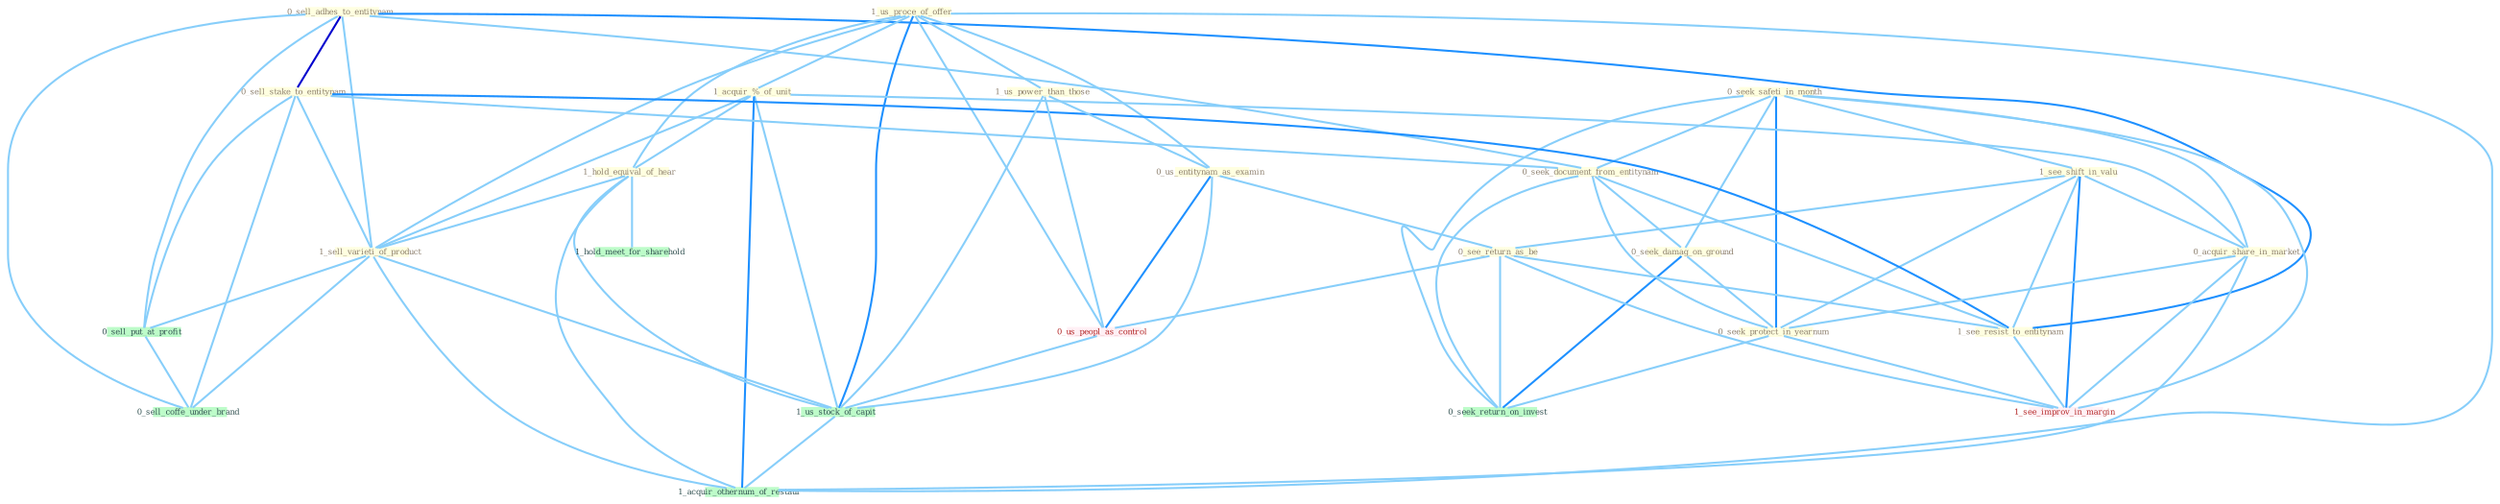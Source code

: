 Graph G{ 
    node
    [shape=polygon,style=filled,width=.5,height=.06,color="#BDFCC9",fixedsize=true,fontsize=4,
    fontcolor="#2f4f4f"];
    {node
    [color="#ffffe0", fontcolor="#8b7d6b"] "0_sell_adhes_to_entitynam " "0_seek_safeti_in_month " "1_us_proce_of_offer " "1_see_shift_in_valu " "1_acquir_%_of_unit " "0_sell_stake_to_entitynam " "1_hold_equival_of_hear " "1_sell_varieti_of_product " "0_seek_document_from_entitynam " "1_us_power_than_those " "0_seek_damag_on_ground " "0_acquir_share_in_market " "0_us_entitynam_as_examin " "0_see_return_as_be " "0_seek_protect_in_yearnum " "1_see_resist_to_entitynam "}
{node [color="#fff0f5", fontcolor="#b22222"] "0_us_peopl_as_control " "1_see_improv_in_margin "}
edge [color="#B0E2FF"];

	"0_sell_adhes_to_entitynam " -- "0_sell_stake_to_entitynam " [w="3", color="#0000cd" , len=0.6];
	"0_sell_adhes_to_entitynam " -- "1_sell_varieti_of_product " [w="1", color="#87cefa" ];
	"0_sell_adhes_to_entitynam " -- "0_seek_document_from_entitynam " [w="1", color="#87cefa" ];
	"0_sell_adhes_to_entitynam " -- "1_see_resist_to_entitynam " [w="2", color="#1e90ff" , len=0.8];
	"0_sell_adhes_to_entitynam " -- "0_sell_put_at_profit " [w="1", color="#87cefa" ];
	"0_sell_adhes_to_entitynam " -- "0_sell_coffe_under_brand " [w="1", color="#87cefa" ];
	"0_seek_safeti_in_month " -- "1_see_shift_in_valu " [w="1", color="#87cefa" ];
	"0_seek_safeti_in_month " -- "0_seek_document_from_entitynam " [w="1", color="#87cefa" ];
	"0_seek_safeti_in_month " -- "0_seek_damag_on_ground " [w="1", color="#87cefa" ];
	"0_seek_safeti_in_month " -- "0_acquir_share_in_market " [w="1", color="#87cefa" ];
	"0_seek_safeti_in_month " -- "0_seek_protect_in_yearnum " [w="2", color="#1e90ff" , len=0.8];
	"0_seek_safeti_in_month " -- "0_seek_return_on_invest " [w="1", color="#87cefa" ];
	"0_seek_safeti_in_month " -- "1_see_improv_in_margin " [w="1", color="#87cefa" ];
	"1_us_proce_of_offer " -- "1_acquir_%_of_unit " [w="1", color="#87cefa" ];
	"1_us_proce_of_offer " -- "1_hold_equival_of_hear " [w="1", color="#87cefa" ];
	"1_us_proce_of_offer " -- "1_sell_varieti_of_product " [w="1", color="#87cefa" ];
	"1_us_proce_of_offer " -- "1_us_power_than_those " [w="1", color="#87cefa" ];
	"1_us_proce_of_offer " -- "0_us_entitynam_as_examin " [w="1", color="#87cefa" ];
	"1_us_proce_of_offer " -- "0_us_peopl_as_control " [w="1", color="#87cefa" ];
	"1_us_proce_of_offer " -- "1_us_stock_of_capit " [w="2", color="#1e90ff" , len=0.8];
	"1_us_proce_of_offer " -- "1_acquir_othernum_of_restaur " [w="1", color="#87cefa" ];
	"1_see_shift_in_valu " -- "0_acquir_share_in_market " [w="1", color="#87cefa" ];
	"1_see_shift_in_valu " -- "0_see_return_as_be " [w="1", color="#87cefa" ];
	"1_see_shift_in_valu " -- "0_seek_protect_in_yearnum " [w="1", color="#87cefa" ];
	"1_see_shift_in_valu " -- "1_see_resist_to_entitynam " [w="1", color="#87cefa" ];
	"1_see_shift_in_valu " -- "1_see_improv_in_margin " [w="2", color="#1e90ff" , len=0.8];
	"1_acquir_%_of_unit " -- "1_hold_equival_of_hear " [w="1", color="#87cefa" ];
	"1_acquir_%_of_unit " -- "1_sell_varieti_of_product " [w="1", color="#87cefa" ];
	"1_acquir_%_of_unit " -- "0_acquir_share_in_market " [w="1", color="#87cefa" ];
	"1_acquir_%_of_unit " -- "1_us_stock_of_capit " [w="1", color="#87cefa" ];
	"1_acquir_%_of_unit " -- "1_acquir_othernum_of_restaur " [w="2", color="#1e90ff" , len=0.8];
	"0_sell_stake_to_entitynam " -- "1_sell_varieti_of_product " [w="1", color="#87cefa" ];
	"0_sell_stake_to_entitynam " -- "0_seek_document_from_entitynam " [w="1", color="#87cefa" ];
	"0_sell_stake_to_entitynam " -- "1_see_resist_to_entitynam " [w="2", color="#1e90ff" , len=0.8];
	"0_sell_stake_to_entitynam " -- "0_sell_put_at_profit " [w="1", color="#87cefa" ];
	"0_sell_stake_to_entitynam " -- "0_sell_coffe_under_brand " [w="1", color="#87cefa" ];
	"1_hold_equival_of_hear " -- "1_sell_varieti_of_product " [w="1", color="#87cefa" ];
	"1_hold_equival_of_hear " -- "1_us_stock_of_capit " [w="1", color="#87cefa" ];
	"1_hold_equival_of_hear " -- "1_hold_meet_for_sharehold " [w="1", color="#87cefa" ];
	"1_hold_equival_of_hear " -- "1_acquir_othernum_of_restaur " [w="1", color="#87cefa" ];
	"1_sell_varieti_of_product " -- "0_sell_put_at_profit " [w="1", color="#87cefa" ];
	"1_sell_varieti_of_product " -- "1_us_stock_of_capit " [w="1", color="#87cefa" ];
	"1_sell_varieti_of_product " -- "0_sell_coffe_under_brand " [w="1", color="#87cefa" ];
	"1_sell_varieti_of_product " -- "1_acquir_othernum_of_restaur " [w="1", color="#87cefa" ];
	"0_seek_document_from_entitynam " -- "0_seek_damag_on_ground " [w="1", color="#87cefa" ];
	"0_seek_document_from_entitynam " -- "0_seek_protect_in_yearnum " [w="1", color="#87cefa" ];
	"0_seek_document_from_entitynam " -- "1_see_resist_to_entitynam " [w="1", color="#87cefa" ];
	"0_seek_document_from_entitynam " -- "0_seek_return_on_invest " [w="1", color="#87cefa" ];
	"1_us_power_than_those " -- "0_us_entitynam_as_examin " [w="1", color="#87cefa" ];
	"1_us_power_than_those " -- "0_us_peopl_as_control " [w="1", color="#87cefa" ];
	"1_us_power_than_those " -- "1_us_stock_of_capit " [w="1", color="#87cefa" ];
	"0_seek_damag_on_ground " -- "0_seek_protect_in_yearnum " [w="1", color="#87cefa" ];
	"0_seek_damag_on_ground " -- "0_seek_return_on_invest " [w="2", color="#1e90ff" , len=0.8];
	"0_acquir_share_in_market " -- "0_seek_protect_in_yearnum " [w="1", color="#87cefa" ];
	"0_acquir_share_in_market " -- "1_see_improv_in_margin " [w="1", color="#87cefa" ];
	"0_acquir_share_in_market " -- "1_acquir_othernum_of_restaur " [w="1", color="#87cefa" ];
	"0_us_entitynam_as_examin " -- "0_see_return_as_be " [w="1", color="#87cefa" ];
	"0_us_entitynam_as_examin " -- "0_us_peopl_as_control " [w="2", color="#1e90ff" , len=0.8];
	"0_us_entitynam_as_examin " -- "1_us_stock_of_capit " [w="1", color="#87cefa" ];
	"0_see_return_as_be " -- "1_see_resist_to_entitynam " [w="1", color="#87cefa" ];
	"0_see_return_as_be " -- "0_us_peopl_as_control " [w="1", color="#87cefa" ];
	"0_see_return_as_be " -- "0_seek_return_on_invest " [w="1", color="#87cefa" ];
	"0_see_return_as_be " -- "1_see_improv_in_margin " [w="1", color="#87cefa" ];
	"0_seek_protect_in_yearnum " -- "0_seek_return_on_invest " [w="1", color="#87cefa" ];
	"0_seek_protect_in_yearnum " -- "1_see_improv_in_margin " [w="1", color="#87cefa" ];
	"1_see_resist_to_entitynam " -- "1_see_improv_in_margin " [w="1", color="#87cefa" ];
	"0_us_peopl_as_control " -- "1_us_stock_of_capit " [w="1", color="#87cefa" ];
	"0_sell_put_at_profit " -- "0_sell_coffe_under_brand " [w="1", color="#87cefa" ];
	"1_us_stock_of_capit " -- "1_acquir_othernum_of_restaur " [w="1", color="#87cefa" ];
}